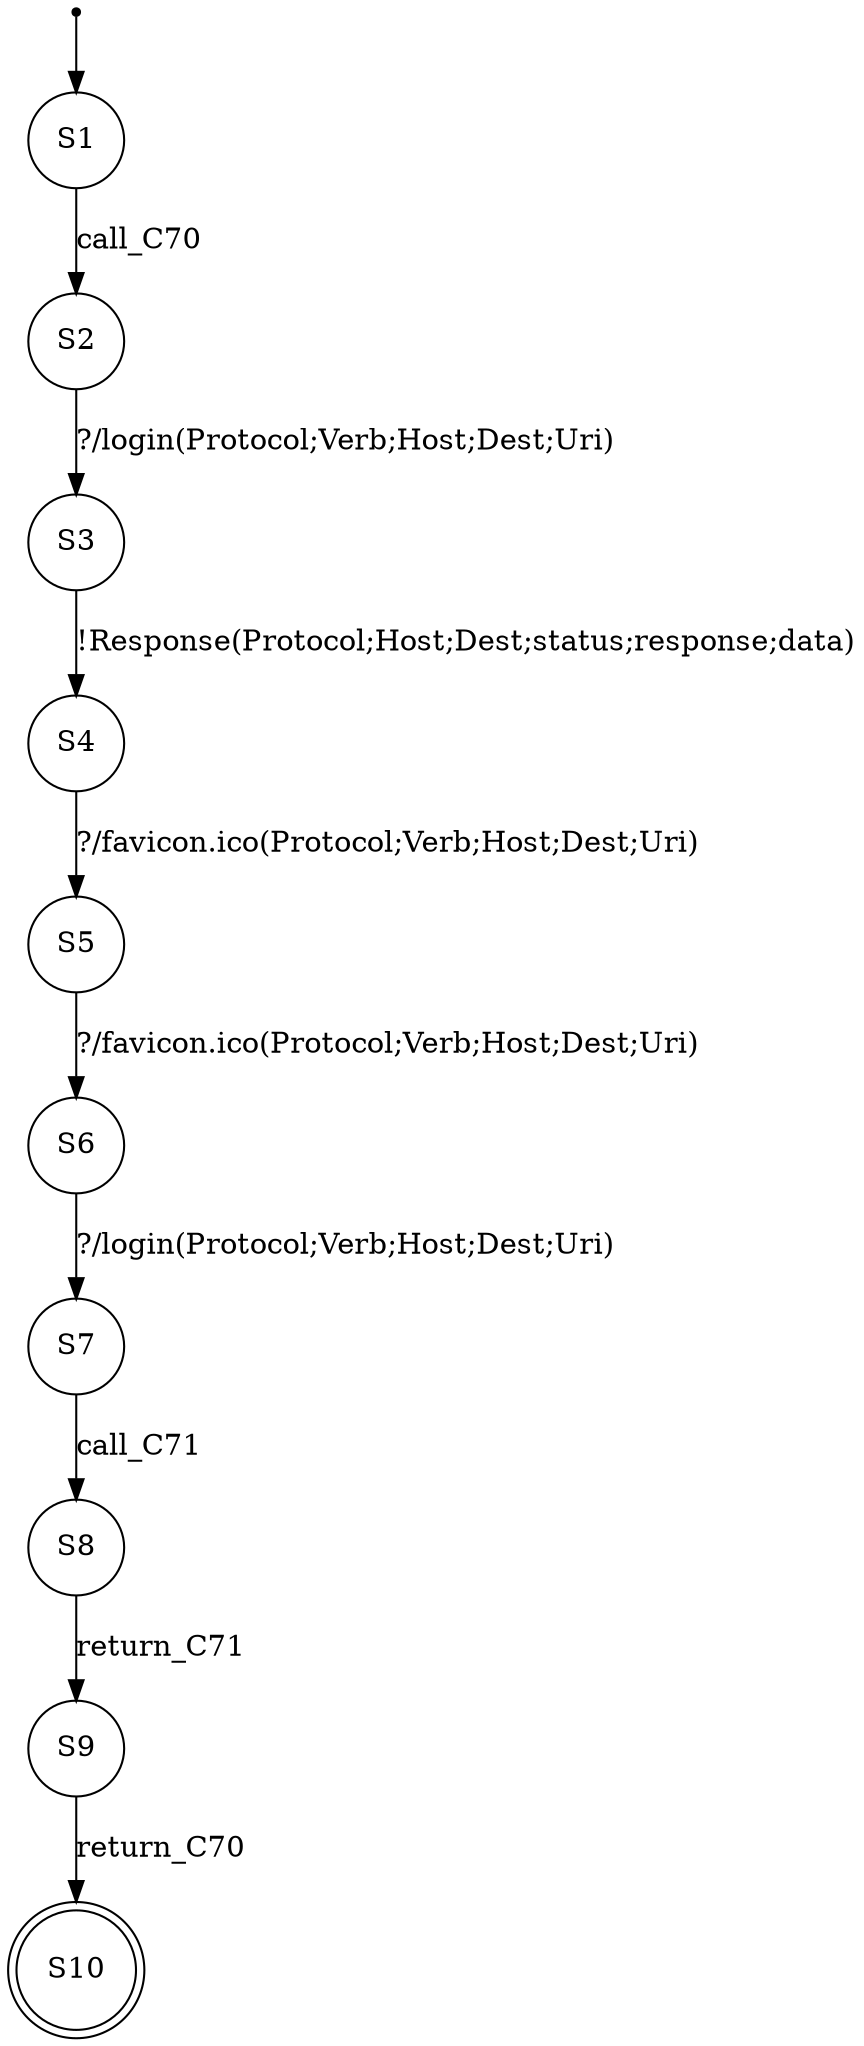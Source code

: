 digraph LTS {
S00[shape=point]
S1[label=S1,shape=circle];
S2[label=S2,shape=circle];
S3[label=S3,shape=circle];
S4[label=S4,shape=circle];
S5[label=S5,shape=circle];
S6[label=S6,shape=circle];
S7[label=S7,shape=circle];
S8[label=S8,shape=circle];
S9[label=S9,shape=circle];
S10[label=S10,shape=doublecircle];
S00 -> S1
S1 -> S2[label ="call_C70"];
S2 -> S3[label ="?/login(Protocol;Verb;Host;Dest;Uri)"];
S3 -> S4[label ="!Response(Protocol;Host;Dest;status;response;data)"];
S4 -> S5[label ="?/favicon.ico(Protocol;Verb;Host;Dest;Uri)"];
S5 -> S6[label ="?/favicon.ico(Protocol;Verb;Host;Dest;Uri)"];
S6 -> S7[label ="?/login(Protocol;Verb;Host;Dest;Uri)"];
S7 -> S8[label ="call_C71"];
S8 -> S9[label ="return_C71"];
S9 -> S10[label ="return_C70"];
}
